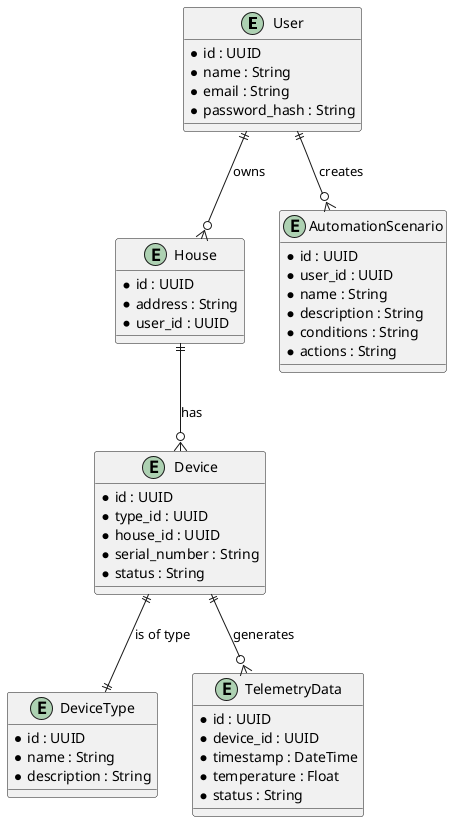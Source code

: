 @startuml
entity "User" {
    * id : UUID
    * name : String
    * email : String
    * password_hash : String
}

entity "House" {
    * id : UUID
    * address : String
    * user_id : UUID
}

entity "Device" {
    * id : UUID
    * type_id : UUID
    * house_id : UUID
    * serial_number : String
    * status : String
}

entity "DeviceType" {
    * id : UUID
    * name : String
    * description : String
}

entity "TelemetryData" {
    * id : UUID
    * device_id : UUID
    * timestamp : DateTime
    * temperature : Float
    * status : String
}

entity "AutomationScenario" {
    * id : UUID
    * user_id : UUID
    * name : String
    * description : String
    * conditions : String
    * actions : String
}

' Relationships
User ||--o{ House : "owns"
House ||--o{ Device : "has"
Device ||--|| DeviceType : "is of type"
Device ||--o{ TelemetryData : "generates"
User ||--o{ AutomationScenario : "creates"
@enduml
